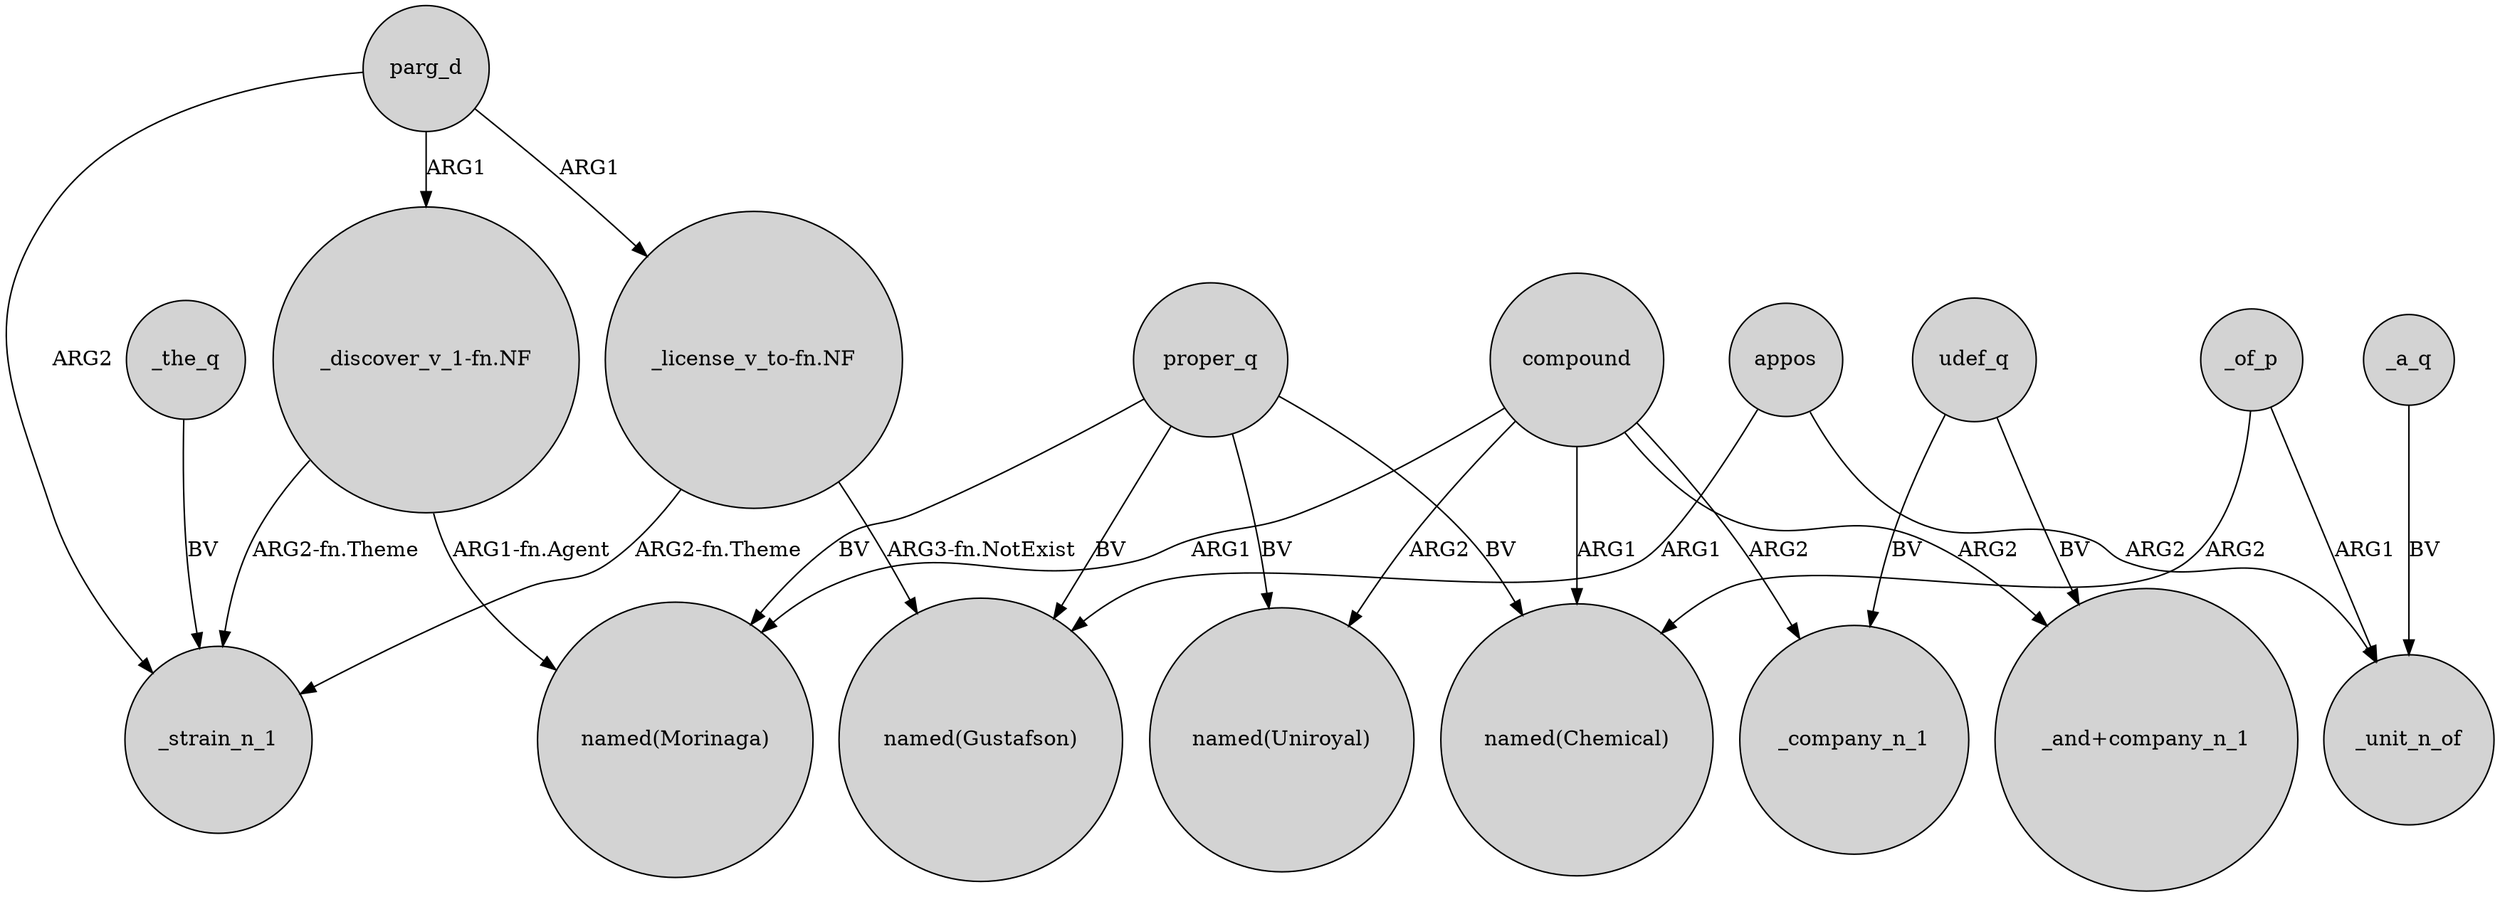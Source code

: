 digraph {
	node [shape=circle style=filled]
	"_discover_v_1-fn.NF" -> _strain_n_1 [label="ARG2-fn.Theme"]
	compound -> "named(Morinaga)" [label=ARG1]
	"_discover_v_1-fn.NF" -> "named(Morinaga)" [label="ARG1-fn.Agent"]
	"_license_v_to-fn.NF" -> "named(Gustafson)" [label="ARG3-fn.NotExist"]
	proper_q -> "named(Uniroyal)" [label=BV]
	"_license_v_to-fn.NF" -> _strain_n_1 [label="ARG2-fn.Theme"]
	compound -> _company_n_1 [label=ARG2]
	_of_p -> "named(Chemical)" [label=ARG2]
	compound -> "named(Chemical)" [label=ARG1]
	parg_d -> _strain_n_1 [label=ARG2]
	proper_q -> "named(Morinaga)" [label=BV]
	compound -> "_and+company_n_1" [label=ARG2]
	_a_q -> _unit_n_of [label=BV]
	_the_q -> _strain_n_1 [label=BV]
	proper_q -> "named(Chemical)" [label=BV]
	proper_q -> "named(Gustafson)" [label=BV]
	udef_q -> "_and+company_n_1" [label=BV]
	parg_d -> "_discover_v_1-fn.NF" [label=ARG1]
	appos -> "named(Gustafson)" [label=ARG1]
	parg_d -> "_license_v_to-fn.NF" [label=ARG1]
	_of_p -> _unit_n_of [label=ARG1]
	udef_q -> _company_n_1 [label=BV]
	appos -> _unit_n_of [label=ARG2]
	compound -> "named(Uniroyal)" [label=ARG2]
}
